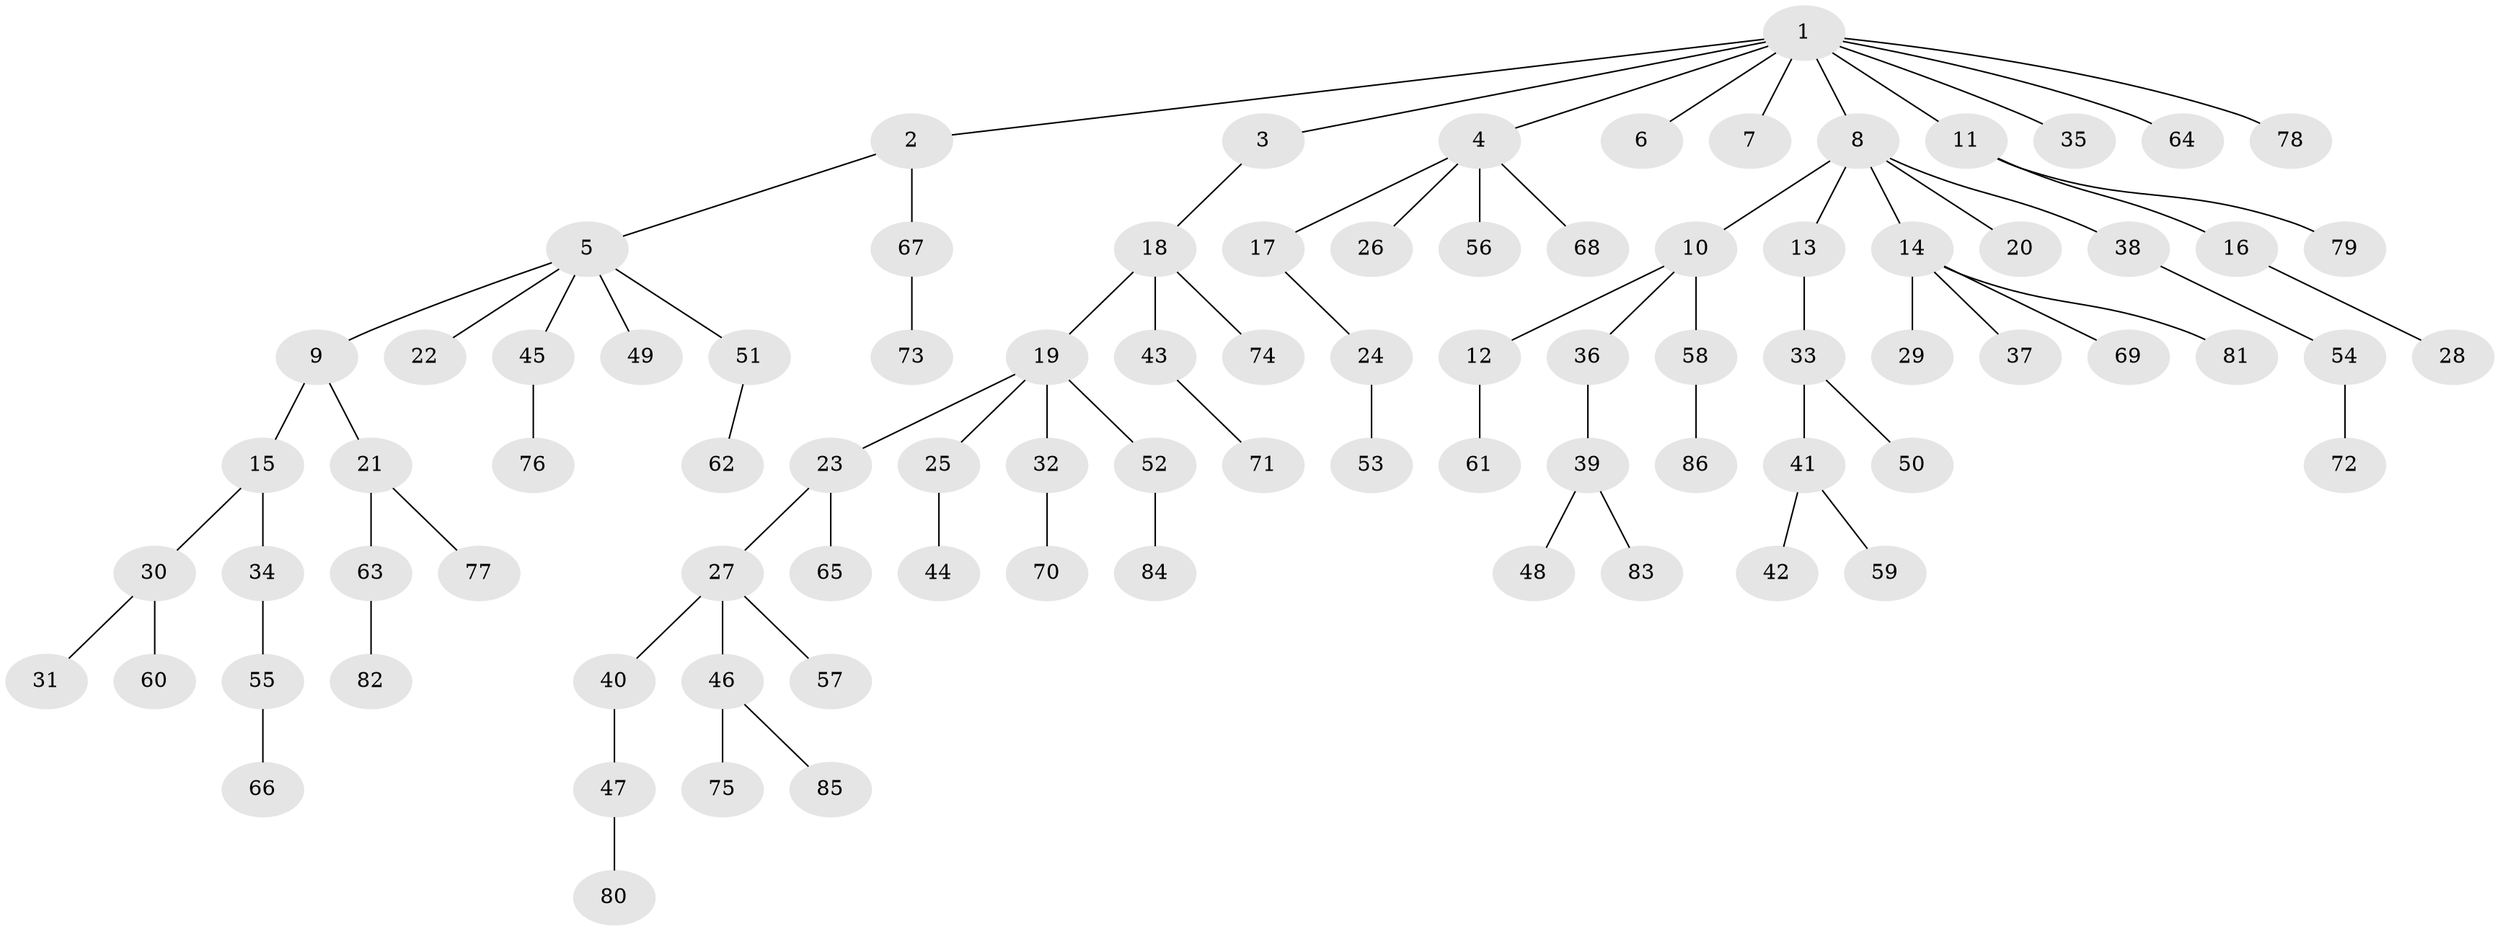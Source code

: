 // Generated by graph-tools (version 1.1) at 2025/26/03/09/25 03:26:28]
// undirected, 86 vertices, 85 edges
graph export_dot {
graph [start="1"]
  node [color=gray90,style=filled];
  1;
  2;
  3;
  4;
  5;
  6;
  7;
  8;
  9;
  10;
  11;
  12;
  13;
  14;
  15;
  16;
  17;
  18;
  19;
  20;
  21;
  22;
  23;
  24;
  25;
  26;
  27;
  28;
  29;
  30;
  31;
  32;
  33;
  34;
  35;
  36;
  37;
  38;
  39;
  40;
  41;
  42;
  43;
  44;
  45;
  46;
  47;
  48;
  49;
  50;
  51;
  52;
  53;
  54;
  55;
  56;
  57;
  58;
  59;
  60;
  61;
  62;
  63;
  64;
  65;
  66;
  67;
  68;
  69;
  70;
  71;
  72;
  73;
  74;
  75;
  76;
  77;
  78;
  79;
  80;
  81;
  82;
  83;
  84;
  85;
  86;
  1 -- 2;
  1 -- 3;
  1 -- 4;
  1 -- 6;
  1 -- 7;
  1 -- 8;
  1 -- 11;
  1 -- 35;
  1 -- 64;
  1 -- 78;
  2 -- 5;
  2 -- 67;
  3 -- 18;
  4 -- 17;
  4 -- 26;
  4 -- 56;
  4 -- 68;
  5 -- 9;
  5 -- 22;
  5 -- 45;
  5 -- 49;
  5 -- 51;
  8 -- 10;
  8 -- 13;
  8 -- 14;
  8 -- 20;
  8 -- 38;
  9 -- 15;
  9 -- 21;
  10 -- 12;
  10 -- 36;
  10 -- 58;
  11 -- 16;
  11 -- 79;
  12 -- 61;
  13 -- 33;
  14 -- 29;
  14 -- 37;
  14 -- 69;
  14 -- 81;
  15 -- 30;
  15 -- 34;
  16 -- 28;
  17 -- 24;
  18 -- 19;
  18 -- 43;
  18 -- 74;
  19 -- 23;
  19 -- 25;
  19 -- 32;
  19 -- 52;
  21 -- 63;
  21 -- 77;
  23 -- 27;
  23 -- 65;
  24 -- 53;
  25 -- 44;
  27 -- 40;
  27 -- 46;
  27 -- 57;
  30 -- 31;
  30 -- 60;
  32 -- 70;
  33 -- 41;
  33 -- 50;
  34 -- 55;
  36 -- 39;
  38 -- 54;
  39 -- 48;
  39 -- 83;
  40 -- 47;
  41 -- 42;
  41 -- 59;
  43 -- 71;
  45 -- 76;
  46 -- 75;
  46 -- 85;
  47 -- 80;
  51 -- 62;
  52 -- 84;
  54 -- 72;
  55 -- 66;
  58 -- 86;
  63 -- 82;
  67 -- 73;
}
